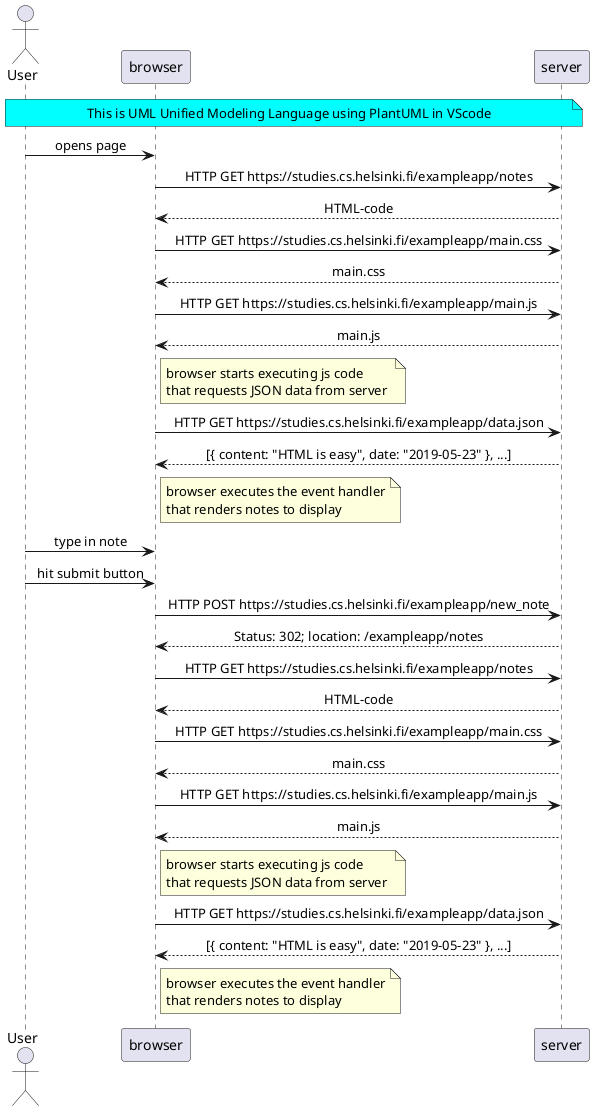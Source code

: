 @startuml New Note Version
skinparam SequenceMessageAlignment center
skinparam responseMessageBelowArrow true

note across #Aqua: This is UML Unified Modeling Language using PlantUML in VScode

actor User
User->browser: opens page
browser->server: HTTP GET https://studies.cs.helsinki.fi/exampleapp/notes
server-->browser: HTML-code
browser->server: HTTP GET https://studies.cs.helsinki.fi/exampleapp/main.css
server-->browser: main.css
browser->server: HTTP GET https://studies.cs.helsinki.fi/exampleapp/main.js
server-->browser: main.js

note right of browser
browser starts executing js code
that requests JSON data from server 
end note

browser->server: HTTP GET https://studies.cs.helsinki.fi/exampleapp/data.json
server-->browser: [{ content: "HTML is easy", date: "2019-05-23" }, ...]

note right of browser
browser executes the event handler
that renders notes to display
end note

User->browser: type in note
User->browser: hit submit button
browser->server: HTTP POST https://studies.cs.helsinki.fi/exampleapp/new_note
server-->browser: Status: 302; location: /exampleapp/notes
browser->server: HTTP GET https://studies.cs.helsinki.fi/exampleapp/notes
server-->browser: HTML-code
browser->server: HTTP GET https://studies.cs.helsinki.fi/exampleapp/main.css
server-->browser: main.css
browser->server: HTTP GET https://studies.cs.helsinki.fi/exampleapp/main.js
server-->browser: main.js

note right of browser
browser starts executing js code
that requests JSON data from server 
end note

browser->server: HTTP GET https://studies.cs.helsinki.fi/exampleapp/data.json
server-->browser: [{ content: "HTML is easy", date: "2019-05-23" }, ...]

note right of browser
browser executes the event handler
that renders notes to display
end note

@enduml